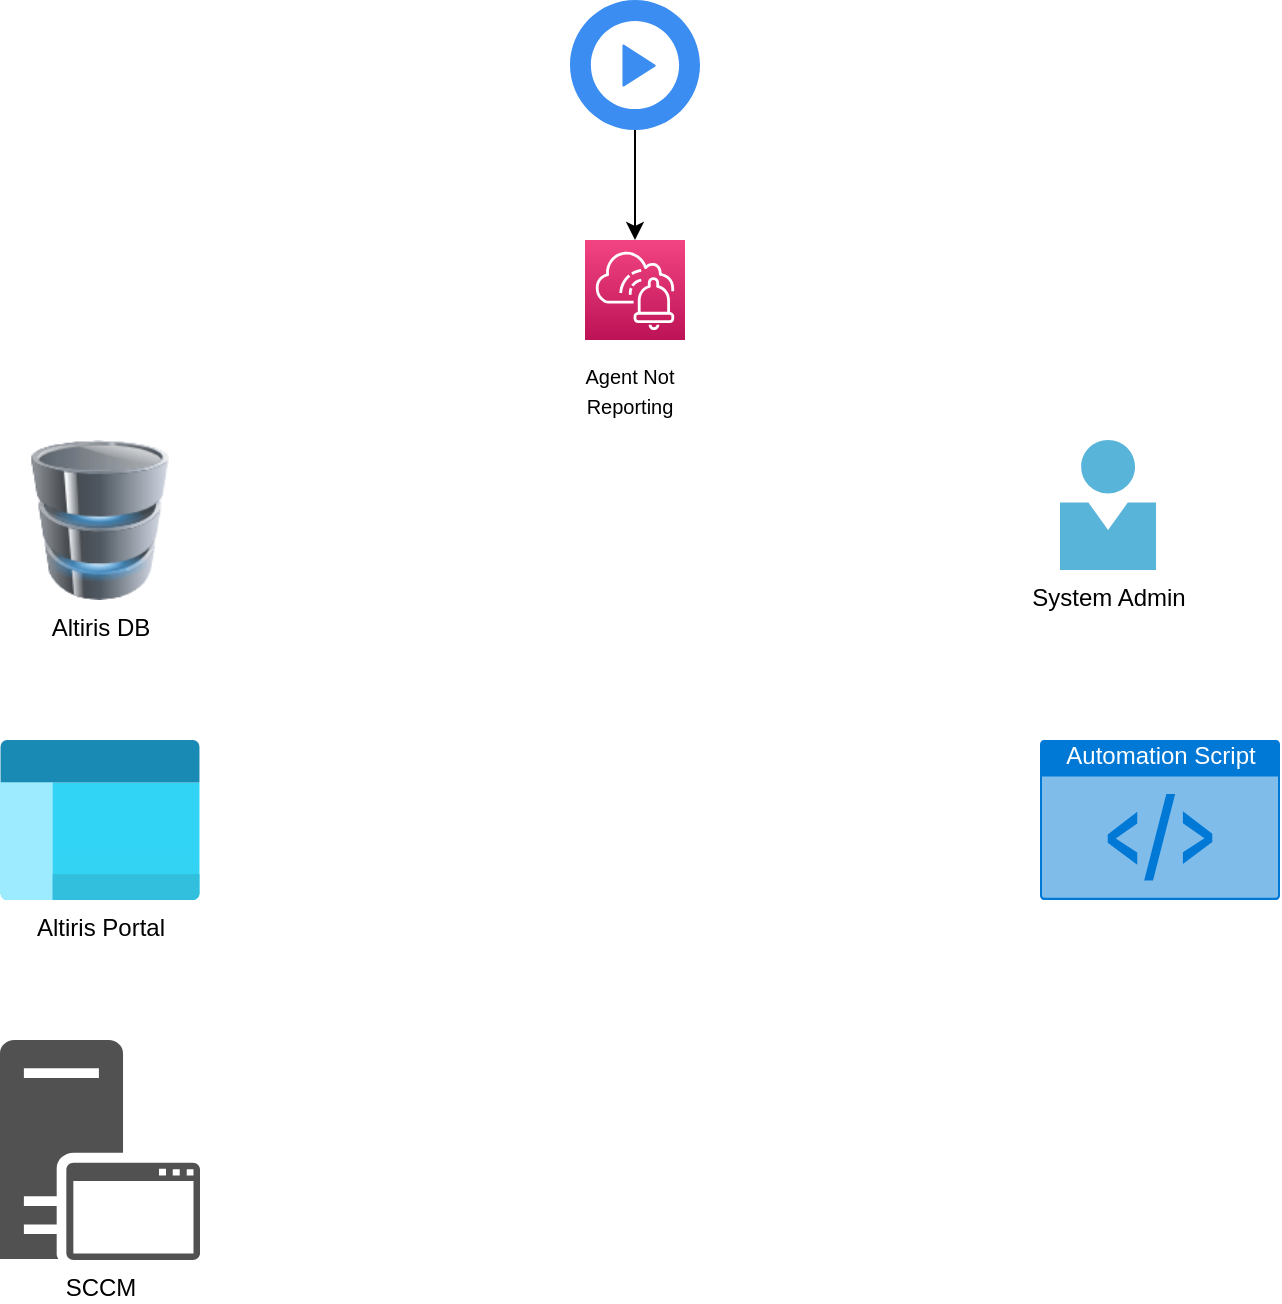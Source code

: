 <mxfile version="16.4.6" type="github">
  <diagram id="WyGLlNWnZWoMrUWWW615" name="Page-1">
    <mxGraphModel dx="782" dy="1568" grid="1" gridSize="10" guides="1" tooltips="1" connect="1" arrows="1" fold="1" page="1" pageScale="1" pageWidth="850" pageHeight="1100" math="0" shadow="0">
      <root>
        <mxCell id="0" />
        <mxCell id="1" parent="0" />
        <mxCell id="fayGu9aY99YwS0WSdZ2n-1" value="Altiris DB" style="image;html=1;image=img/lib/clip_art/computers/Database_128x128.png" vertex="1" parent="1">
          <mxGeometry x="50" y="130" width="80" height="80" as="geometry" />
        </mxCell>
        <mxCell id="fayGu9aY99YwS0WSdZ2n-2" value="Altiris Portal" style="aspect=fixed;html=1;points=[];align=center;image;fontSize=12;image=img/lib/azure2/general/Management_Portal.svg;" vertex="1" parent="1">
          <mxGeometry x="40" y="280" width="100" height="80" as="geometry" />
        </mxCell>
        <mxCell id="fayGu9aY99YwS0WSdZ2n-3" value="SCCM" style="sketch=0;pointerEvents=1;shadow=0;dashed=0;html=1;strokeColor=none;labelPosition=center;verticalLabelPosition=bottom;verticalAlign=top;align=center;fillColor=#515151;shape=mxgraph.mscae.system_center.secondary_site" vertex="1" parent="1">
          <mxGeometry x="40" y="430" width="100" height="110" as="geometry" />
        </mxCell>
        <mxCell id="fayGu9aY99YwS0WSdZ2n-4" value="System Admin" style="sketch=0;aspect=fixed;html=1;points=[];align=center;image;fontSize=12;image=img/lib/mscae/Person.svg;" vertex="1" parent="1">
          <mxGeometry x="570" y="130" width="48.1" height="65" as="geometry" />
        </mxCell>
        <mxCell id="fayGu9aY99YwS0WSdZ2n-5" value="Automation Script" style="html=1;strokeColor=none;fillColor=#0079D6;labelPosition=center;verticalLabelPosition=middle;verticalAlign=top;align=center;fontSize=12;outlineConnect=0;spacingTop=-6;fontColor=#FFFFFF;sketch=0;shape=mxgraph.sitemap.script;" vertex="1" parent="1">
          <mxGeometry x="560" y="280" width="120" height="80" as="geometry" />
        </mxCell>
        <mxCell id="fayGu9aY99YwS0WSdZ2n-7" value="" style="sketch=0;points=[[0,0,0],[0.25,0,0],[0.5,0,0],[0.75,0,0],[1,0,0],[0,1,0],[0.25,1,0],[0.5,1,0],[0.75,1,0],[1,1,0],[0,0.25,0],[0,0.5,0],[0,0.75,0],[1,0.25,0],[1,0.5,0],[1,0.75,0]];points=[[0,0,0],[0.25,0,0],[0.5,0,0],[0.75,0,0],[1,0,0],[0,1,0],[0.25,1,0],[0.5,1,0],[0.75,1,0],[1,1,0],[0,0.25,0],[0,0.5,0],[0,0.75,0],[1,0.25,0],[1,0.5,0],[1,0.75,0]];outlineConnect=0;fontColor=#232F3E;gradientColor=#F34482;gradientDirection=north;fillColor=#BC1356;strokeColor=#ffffff;dashed=0;verticalLabelPosition=bottom;verticalAlign=top;align=center;html=1;fontSize=12;fontStyle=0;aspect=fixed;shape=mxgraph.aws4.resourceIcon;resIcon=mxgraph.aws4.systems_manager_incident_manager;" vertex="1" parent="1">
          <mxGeometry x="332.5" y="30" width="50" height="50" as="geometry" />
        </mxCell>
        <mxCell id="fayGu9aY99YwS0WSdZ2n-9" style="edgeStyle=orthogonalEdgeStyle;rounded=0;orthogonalLoop=1;jettySize=auto;html=1;" edge="1" parent="1" source="fayGu9aY99YwS0WSdZ2n-8" target="fayGu9aY99YwS0WSdZ2n-7">
          <mxGeometry relative="1" as="geometry" />
        </mxCell>
        <mxCell id="fayGu9aY99YwS0WSdZ2n-8" value="" style="sketch=0;html=1;aspect=fixed;strokeColor=none;shadow=0;align=center;verticalAlign=top;fillColor=#3B8DF1;shape=mxgraph.gcp2.play_start" vertex="1" parent="1">
          <mxGeometry x="325" y="-90" width="65" height="65" as="geometry" />
        </mxCell>
        <mxCell id="fayGu9aY99YwS0WSdZ2n-10" value="&lt;font style=&quot;font-size: 10px&quot;&gt;Agent Not Reporting&lt;/font&gt;" style="text;html=1;strokeColor=none;fillColor=none;align=center;verticalAlign=middle;whiteSpace=wrap;rounded=0;" vertex="1" parent="1">
          <mxGeometry x="325" y="90" width="60" height="30" as="geometry" />
        </mxCell>
      </root>
    </mxGraphModel>
  </diagram>
</mxfile>
